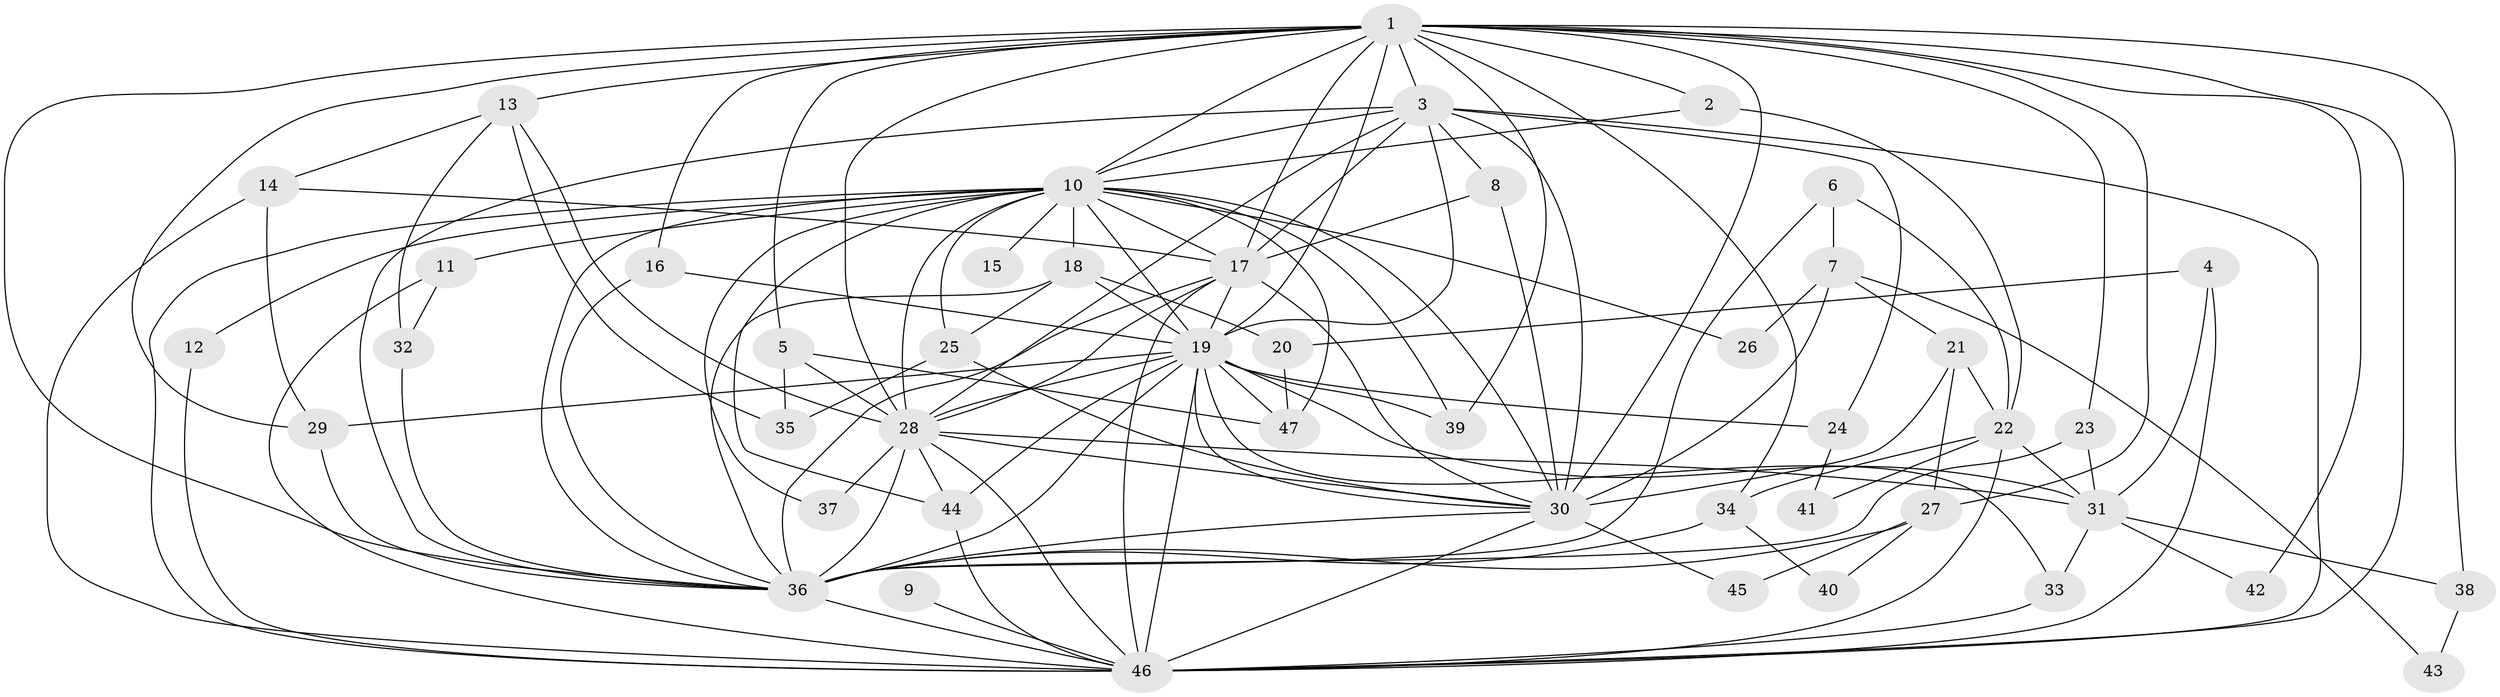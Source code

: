 // original degree distribution, {18: 0.02127659574468085, 13: 0.010638297872340425, 21: 0.010638297872340425, 11: 0.010638297872340425, 25: 0.02127659574468085, 22: 0.010638297872340425, 15: 0.010638297872340425, 20: 0.010638297872340425, 7: 0.010638297872340425, 2: 0.46808510638297873, 4: 0.07446808510638298, 3: 0.2765957446808511, 8: 0.02127659574468085, 6: 0.010638297872340425, 5: 0.031914893617021274}
// Generated by graph-tools (version 1.1) at 2025/01/03/09/25 03:01:26]
// undirected, 47 vertices, 130 edges
graph export_dot {
graph [start="1"]
  node [color=gray90,style=filled];
  1;
  2;
  3;
  4;
  5;
  6;
  7;
  8;
  9;
  10;
  11;
  12;
  13;
  14;
  15;
  16;
  17;
  18;
  19;
  20;
  21;
  22;
  23;
  24;
  25;
  26;
  27;
  28;
  29;
  30;
  31;
  32;
  33;
  34;
  35;
  36;
  37;
  38;
  39;
  40;
  41;
  42;
  43;
  44;
  45;
  46;
  47;
  1 -- 2 [weight=1.0];
  1 -- 3 [weight=2.0];
  1 -- 5 [weight=1.0];
  1 -- 10 [weight=2.0];
  1 -- 13 [weight=1.0];
  1 -- 16 [weight=1.0];
  1 -- 17 [weight=2.0];
  1 -- 19 [weight=3.0];
  1 -- 23 [weight=1.0];
  1 -- 27 [weight=1.0];
  1 -- 28 [weight=3.0];
  1 -- 29 [weight=1.0];
  1 -- 30 [weight=2.0];
  1 -- 34 [weight=1.0];
  1 -- 36 [weight=3.0];
  1 -- 38 [weight=3.0];
  1 -- 39 [weight=2.0];
  1 -- 42 [weight=2.0];
  1 -- 46 [weight=2.0];
  2 -- 10 [weight=1.0];
  2 -- 22 [weight=1.0];
  3 -- 8 [weight=1.0];
  3 -- 10 [weight=1.0];
  3 -- 17 [weight=1.0];
  3 -- 19 [weight=1.0];
  3 -- 24 [weight=1.0];
  3 -- 28 [weight=1.0];
  3 -- 30 [weight=2.0];
  3 -- 36 [weight=1.0];
  3 -- 46 [weight=1.0];
  4 -- 20 [weight=1.0];
  4 -- 31 [weight=1.0];
  4 -- 46 [weight=1.0];
  5 -- 28 [weight=1.0];
  5 -- 35 [weight=1.0];
  5 -- 47 [weight=1.0];
  6 -- 7 [weight=1.0];
  6 -- 22 [weight=1.0];
  6 -- 36 [weight=1.0];
  7 -- 21 [weight=1.0];
  7 -- 26 [weight=1.0];
  7 -- 30 [weight=2.0];
  7 -- 43 [weight=1.0];
  8 -- 17 [weight=1.0];
  8 -- 30 [weight=1.0];
  9 -- 46 [weight=1.0];
  10 -- 11 [weight=1.0];
  10 -- 12 [weight=1.0];
  10 -- 15 [weight=1.0];
  10 -- 17 [weight=2.0];
  10 -- 18 [weight=1.0];
  10 -- 19 [weight=2.0];
  10 -- 25 [weight=1.0];
  10 -- 26 [weight=1.0];
  10 -- 28 [weight=1.0];
  10 -- 30 [weight=1.0];
  10 -- 36 [weight=1.0];
  10 -- 37 [weight=3.0];
  10 -- 39 [weight=2.0];
  10 -- 44 [weight=1.0];
  10 -- 46 [weight=1.0];
  10 -- 47 [weight=1.0];
  11 -- 32 [weight=1.0];
  11 -- 46 [weight=1.0];
  12 -- 46 [weight=1.0];
  13 -- 14 [weight=1.0];
  13 -- 28 [weight=1.0];
  13 -- 32 [weight=1.0];
  13 -- 35 [weight=1.0];
  14 -- 17 [weight=1.0];
  14 -- 29 [weight=1.0];
  14 -- 46 [weight=1.0];
  16 -- 19 [weight=2.0];
  16 -- 36 [weight=1.0];
  17 -- 19 [weight=1.0];
  17 -- 28 [weight=2.0];
  17 -- 30 [weight=1.0];
  17 -- 36 [weight=1.0];
  17 -- 46 [weight=1.0];
  18 -- 19 [weight=1.0];
  18 -- 20 [weight=1.0];
  18 -- 25 [weight=1.0];
  18 -- 36 [weight=1.0];
  19 -- 24 [weight=1.0];
  19 -- 28 [weight=1.0];
  19 -- 29 [weight=1.0];
  19 -- 30 [weight=1.0];
  19 -- 31 [weight=1.0];
  19 -- 33 [weight=1.0];
  19 -- 36 [weight=1.0];
  19 -- 39 [weight=1.0];
  19 -- 44 [weight=2.0];
  19 -- 46 [weight=3.0];
  19 -- 47 [weight=1.0];
  20 -- 47 [weight=1.0];
  21 -- 22 [weight=1.0];
  21 -- 27 [weight=1.0];
  21 -- 30 [weight=1.0];
  22 -- 31 [weight=1.0];
  22 -- 34 [weight=1.0];
  22 -- 41 [weight=1.0];
  22 -- 46 [weight=2.0];
  23 -- 31 [weight=1.0];
  23 -- 36 [weight=1.0];
  24 -- 41 [weight=1.0];
  25 -- 30 [weight=1.0];
  25 -- 35 [weight=1.0];
  27 -- 36 [weight=1.0];
  27 -- 40 [weight=1.0];
  27 -- 45 [weight=1.0];
  28 -- 30 [weight=2.0];
  28 -- 31 [weight=1.0];
  28 -- 36 [weight=2.0];
  28 -- 37 [weight=1.0];
  28 -- 44 [weight=1.0];
  28 -- 46 [weight=1.0];
  29 -- 36 [weight=1.0];
  30 -- 36 [weight=1.0];
  30 -- 45 [weight=1.0];
  30 -- 46 [weight=1.0];
  31 -- 33 [weight=1.0];
  31 -- 38 [weight=1.0];
  31 -- 42 [weight=1.0];
  32 -- 36 [weight=1.0];
  33 -- 46 [weight=1.0];
  34 -- 36 [weight=1.0];
  34 -- 40 [weight=1.0];
  36 -- 46 [weight=2.0];
  38 -- 43 [weight=1.0];
  44 -- 46 [weight=1.0];
}
